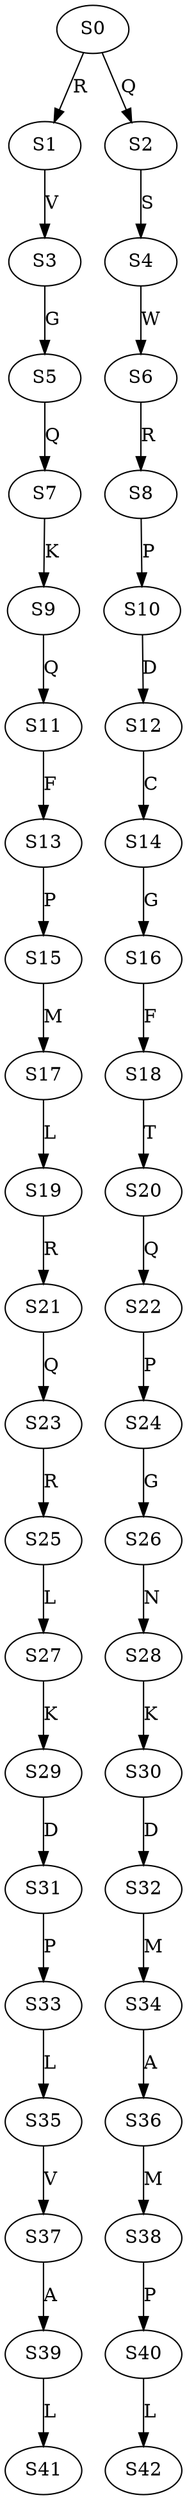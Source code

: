 strict digraph  {
	S0 -> S1 [ label = R ];
	S0 -> S2 [ label = Q ];
	S1 -> S3 [ label = V ];
	S2 -> S4 [ label = S ];
	S3 -> S5 [ label = G ];
	S4 -> S6 [ label = W ];
	S5 -> S7 [ label = Q ];
	S6 -> S8 [ label = R ];
	S7 -> S9 [ label = K ];
	S8 -> S10 [ label = P ];
	S9 -> S11 [ label = Q ];
	S10 -> S12 [ label = D ];
	S11 -> S13 [ label = F ];
	S12 -> S14 [ label = C ];
	S13 -> S15 [ label = P ];
	S14 -> S16 [ label = G ];
	S15 -> S17 [ label = M ];
	S16 -> S18 [ label = F ];
	S17 -> S19 [ label = L ];
	S18 -> S20 [ label = T ];
	S19 -> S21 [ label = R ];
	S20 -> S22 [ label = Q ];
	S21 -> S23 [ label = Q ];
	S22 -> S24 [ label = P ];
	S23 -> S25 [ label = R ];
	S24 -> S26 [ label = G ];
	S25 -> S27 [ label = L ];
	S26 -> S28 [ label = N ];
	S27 -> S29 [ label = K ];
	S28 -> S30 [ label = K ];
	S29 -> S31 [ label = D ];
	S30 -> S32 [ label = D ];
	S31 -> S33 [ label = P ];
	S32 -> S34 [ label = M ];
	S33 -> S35 [ label = L ];
	S34 -> S36 [ label = A ];
	S35 -> S37 [ label = V ];
	S36 -> S38 [ label = M ];
	S37 -> S39 [ label = A ];
	S38 -> S40 [ label = P ];
	S39 -> S41 [ label = L ];
	S40 -> S42 [ label = L ];
}
